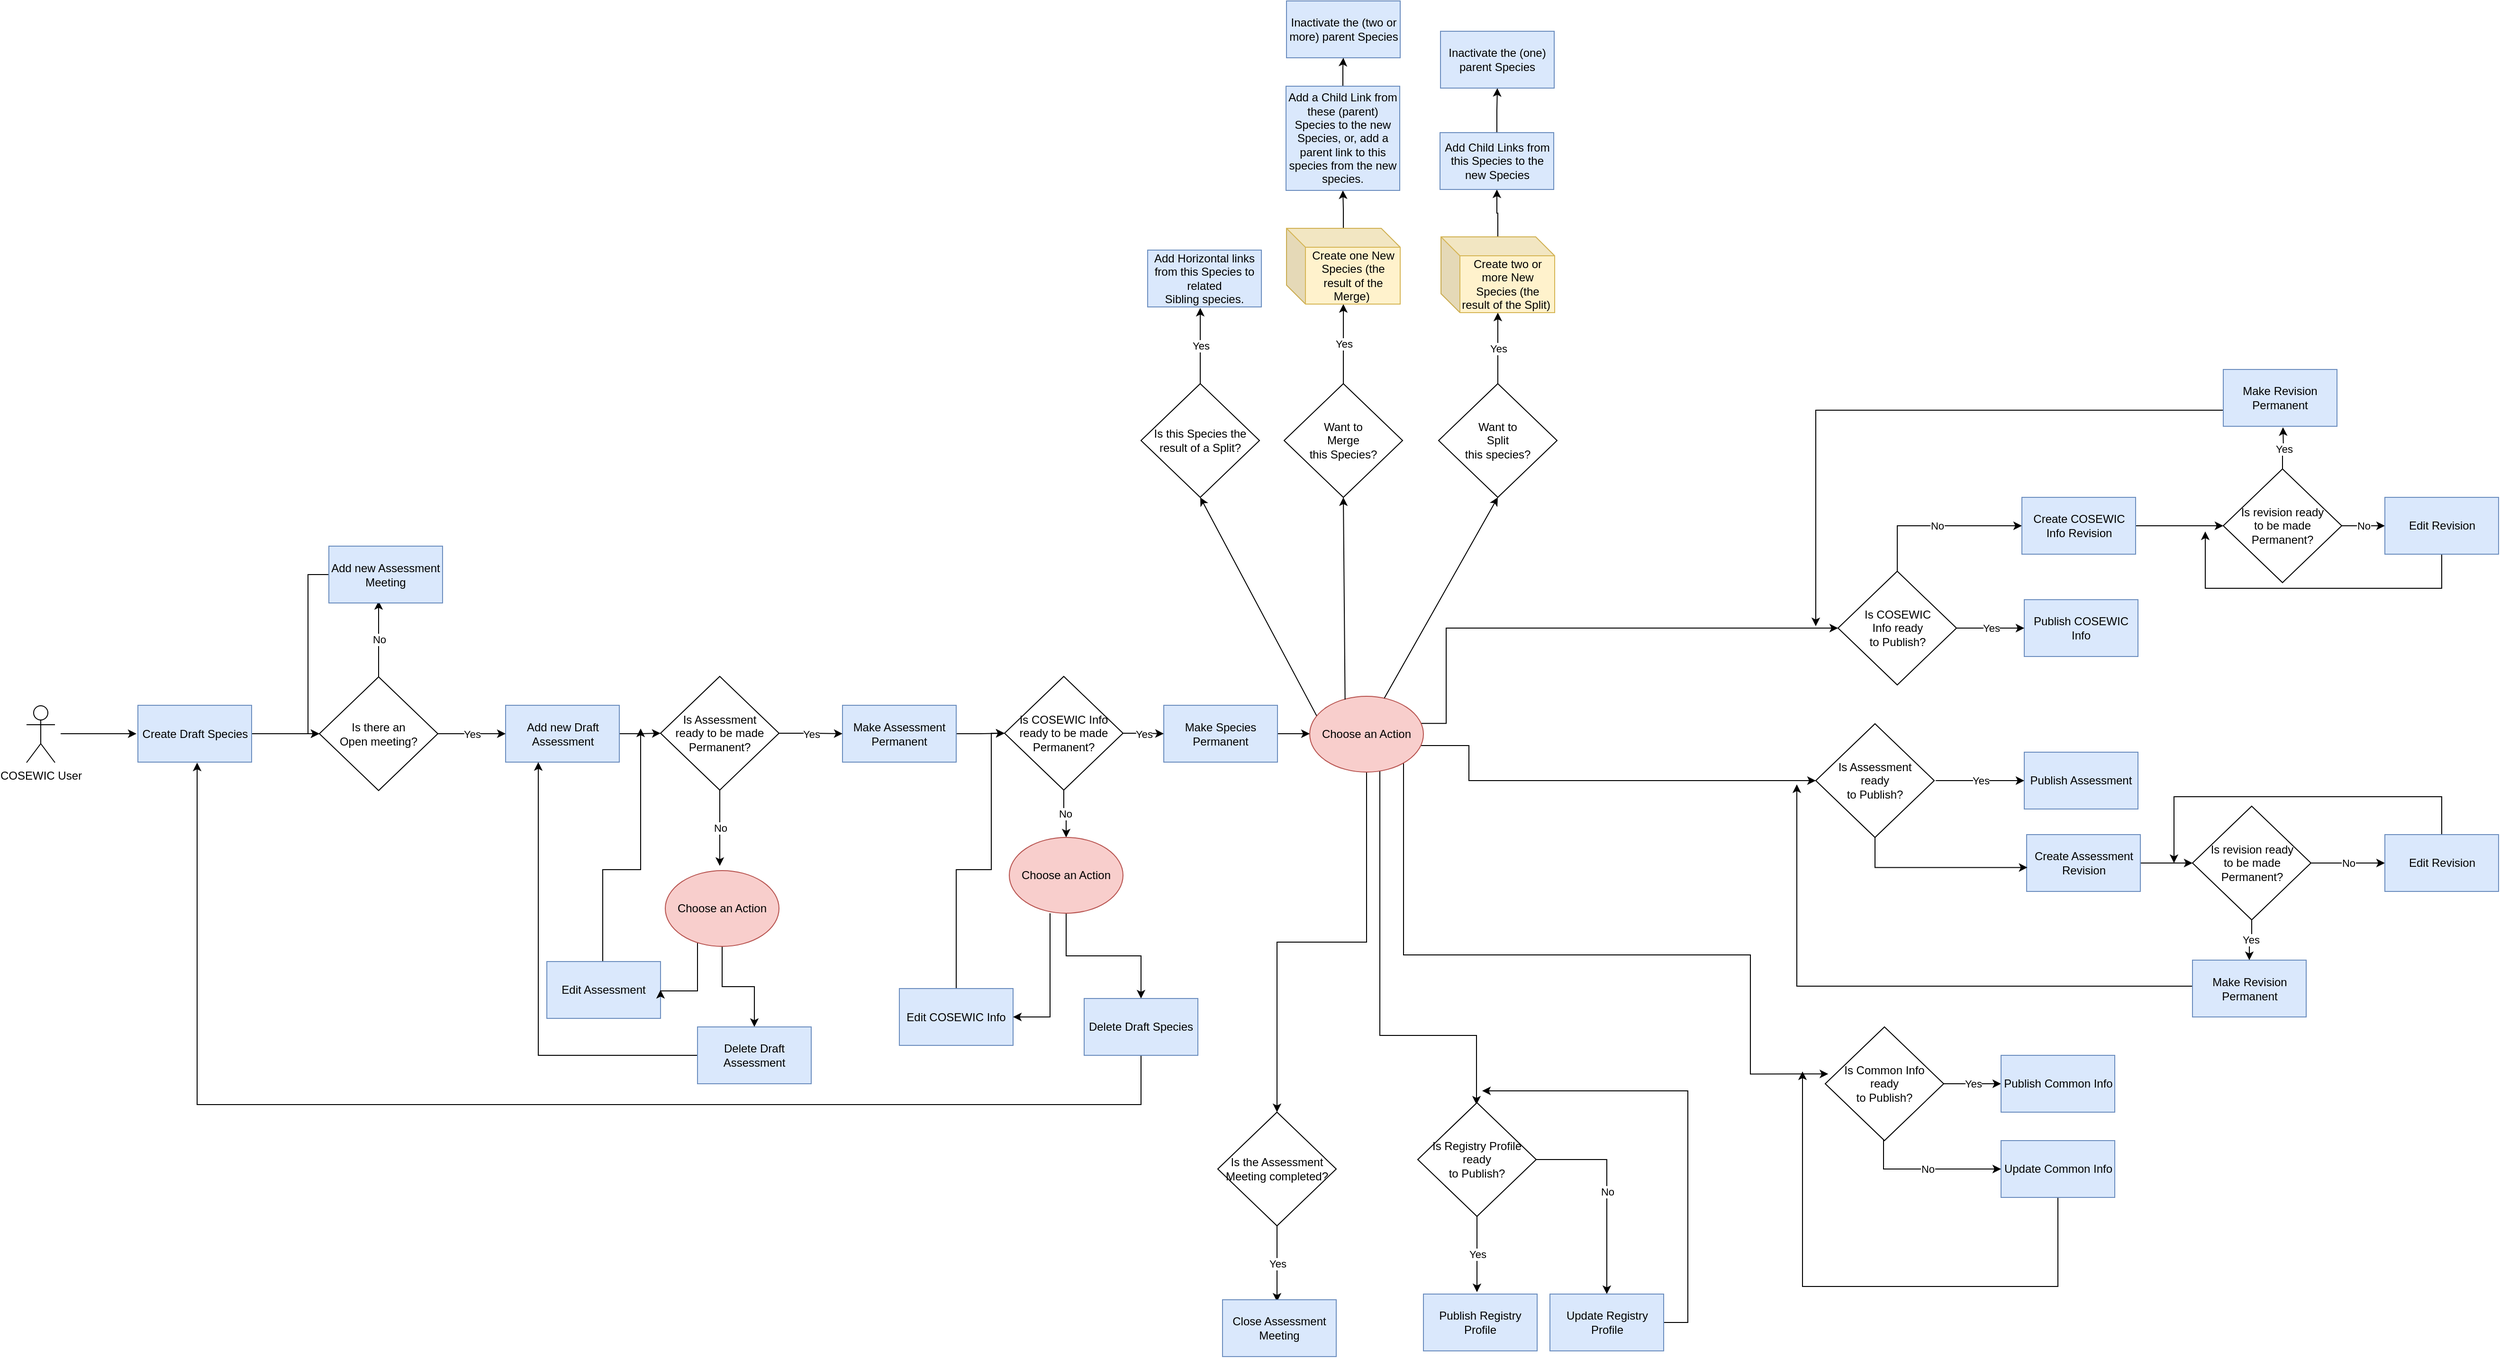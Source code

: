 <mxfile version="12.3.1" type="github" pages="3">
  <diagram name="COSEWIC" id="c7558073-3199-34d8-9f00-42111426c3f3">
    <mxGraphModel dx="4444" dy="1588" grid="1" gridSize="10" guides="1" tooltips="1" connect="1" arrows="1" fold="1" page="1" pageScale="1" pageWidth="1600" pageHeight="1200" background="none" math="0" shadow="0">
      <root>
        <mxCell id="0"/>
        <mxCell id="1" parent="0"/>
        <mxCell id="WwuJ3jNGOPKnRlUZL0jA-12" value="" style="edgeStyle=orthogonalEdgeStyle;rounded=0;orthogonalLoop=1;jettySize=auto;html=1;" parent="1" edge="1">
          <mxGeometry relative="1" as="geometry">
            <mxPoint x="-1452" y="1013.5" as="sourcePoint"/>
            <mxPoint x="-1372" y="1013.5" as="targetPoint"/>
          </mxGeometry>
        </mxCell>
        <mxCell id="WwuJ3jNGOPKnRlUZL0jA-26" value="" style="edgeStyle=orthogonalEdgeStyle;rounded=0;orthogonalLoop=1;jettySize=auto;html=1;" parent="1" source="WwuJ3jNGOPKnRlUZL0jA-14" target="WwuJ3jNGOPKnRlUZL0jA-25" edge="1">
          <mxGeometry relative="1" as="geometry"/>
        </mxCell>
        <mxCell id="WwuJ3jNGOPKnRlUZL0jA-14" value="Create Draft Species" style="rounded=0;whiteSpace=wrap;html=1;fillColor=#dae8fc;strokeColor=#6c8ebf;" parent="1" vertex="1">
          <mxGeometry x="-1370.5" y="983.5" width="120" height="60" as="geometry"/>
        </mxCell>
        <mxCell id="ZXBc8UasPS0uCbpXYorS-26" value="" style="edgeStyle=orthogonalEdgeStyle;rounded=0;orthogonalLoop=1;jettySize=auto;html=1;" parent="1" source="WwuJ3jNGOPKnRlUZL0jA-16" target="ZXBc8UasPS0uCbpXYorS-25" edge="1">
          <mxGeometry relative="1" as="geometry"/>
        </mxCell>
        <mxCell id="WwuJ3jNGOPKnRlUZL0jA-16" value="Add new Draft Assessment" style="rounded=0;whiteSpace=wrap;html=1;fillColor=#dae8fc;strokeColor=#6c8ebf;" parent="1" vertex="1">
          <mxGeometry x="-982.5" y="983.5" width="120" height="60" as="geometry"/>
        </mxCell>
        <mxCell id="WwuJ3jNGOPKnRlUZL0jA-32" value="" style="edgeStyle=orthogonalEdgeStyle;rounded=0;orthogonalLoop=1;jettySize=auto;html=1;exitX=0.583;exitY=0.276;exitDx=0;exitDy=0;exitPerimeter=0;" parent="1" target="WwuJ3jNGOPKnRlUZL0jA-31" edge="1">
          <mxGeometry relative="1" as="geometry">
            <mxPoint x="-54.588" y="1002.647" as="sourcePoint"/>
            <Array as="points">
              <mxPoint x="10" y="1003"/>
              <mxPoint x="10" y="902"/>
            </Array>
          </mxGeometry>
        </mxCell>
        <mxCell id="WwuJ3jNGOPKnRlUZL0jA-60" value="" style="edgeStyle=orthogonalEdgeStyle;rounded=0;orthogonalLoop=1;jettySize=auto;html=1;entryX=0;entryY=0.5;entryDx=0;entryDy=0;exitX=0.918;exitY=0.524;exitDx=0;exitDy=0;exitPerimeter=0;" parent="1" target="WwuJ3jNGOPKnRlUZL0jA-54" edge="1">
          <mxGeometry relative="1" as="geometry">
            <mxPoint x="-22.824" y="1027.353" as="sourcePoint"/>
            <mxPoint x="-238" y="998.5" as="targetPoint"/>
            <Array as="points">
              <mxPoint x="-23" y="1026"/>
              <mxPoint x="34" y="1026"/>
              <mxPoint x="34" y="1063"/>
            </Array>
          </mxGeometry>
        </mxCell>
        <mxCell id="WwuJ3jNGOPKnRlUZL0jA-68" value="" style="edgeStyle=orthogonalEdgeStyle;rounded=0;orthogonalLoop=1;jettySize=auto;html=1;exitX=0.817;exitY=0.864;exitDx=0;exitDy=0;exitPerimeter=0;entryX=0.025;entryY=0.414;entryDx=0;entryDy=0;entryPerimeter=0;" parent="1" source="bXLVbo697JFJodXMGoPI-9" target="WwuJ3jNGOPKnRlUZL0jA-67" edge="1">
          <mxGeometry relative="1" as="geometry">
            <mxPoint x="-69.167" y="1043.5" as="sourcePoint"/>
            <mxPoint x="146" y="1332" as="targetPoint"/>
            <Array as="points">
              <mxPoint x="-37" y="1042"/>
              <mxPoint x="-35" y="1042"/>
              <mxPoint x="-35" y="1247"/>
              <mxPoint x="331" y="1247"/>
              <mxPoint x="331" y="1373"/>
            </Array>
          </mxGeometry>
        </mxCell>
        <mxCell id="ZXBc8UasPS0uCbpXYorS-34" value="" style="edgeStyle=orthogonalEdgeStyle;rounded=0;orthogonalLoop=1;jettySize=auto;html=1;" parent="1" source="WwuJ3jNGOPKnRlUZL0jA-18" target="ZXBc8UasPS0uCbpXYorS-33" edge="1">
          <mxGeometry relative="1" as="geometry"/>
        </mxCell>
        <mxCell id="WwuJ3jNGOPKnRlUZL0jA-18" value="Make Assessment Permanent" style="rounded=0;whiteSpace=wrap;html=1;fillColor=#dae8fc;strokeColor=#6c8ebf;" parent="1" vertex="1">
          <mxGeometry x="-627" y="983.5" width="120" height="60" as="geometry"/>
        </mxCell>
        <mxCell id="WwuJ3jNGOPKnRlUZL0jA-23" value="Publish COSEWIC Info" style="rounded=0;whiteSpace=wrap;html=1;fillColor=#dae8fc;strokeColor=#6c8ebf;" parent="1" vertex="1">
          <mxGeometry x="620" y="872" width="120" height="60" as="geometry"/>
        </mxCell>
        <mxCell id="WwuJ3jNGOPKnRlUZL0jA-27" value="Yes" style="edgeStyle=orthogonalEdgeStyle;rounded=0;orthogonalLoop=1;jettySize=auto;html=1;" parent="1" source="WwuJ3jNGOPKnRlUZL0jA-25" target="WwuJ3jNGOPKnRlUZL0jA-16" edge="1">
          <mxGeometry relative="1" as="geometry"/>
        </mxCell>
        <mxCell id="WwuJ3jNGOPKnRlUZL0jA-29" value="No" style="edgeStyle=orthogonalEdgeStyle;rounded=0;orthogonalLoop=1;jettySize=auto;html=1;" parent="1" source="WwuJ3jNGOPKnRlUZL0jA-25" edge="1">
          <mxGeometry relative="1" as="geometry">
            <mxPoint x="-1116.5" y="873.5" as="targetPoint"/>
          </mxGeometry>
        </mxCell>
        <mxCell id="WwuJ3jNGOPKnRlUZL0jA-25" value="Is there an &lt;br&gt;Open meeting?" style="rhombus;whiteSpace=wrap;html=1;" parent="1" vertex="1">
          <mxGeometry x="-1179" y="953.5" width="125" height="120" as="geometry"/>
        </mxCell>
        <mxCell id="bXLVbo697JFJodXMGoPI-2" value="" style="edgeStyle=orthogonalEdgeStyle;rounded=0;orthogonalLoop=1;jettySize=auto;html=1;entryX=0;entryY=0.5;entryDx=0;entryDy=0;" parent="1" source="WwuJ3jNGOPKnRlUZL0jA-30" target="WwuJ3jNGOPKnRlUZL0jA-25" edge="1">
          <mxGeometry relative="1" as="geometry">
            <mxPoint x="-1191" y="1020" as="targetPoint"/>
            <Array as="points">
              <mxPoint x="-1191" y="846"/>
              <mxPoint x="-1191" y="1014"/>
            </Array>
          </mxGeometry>
        </mxCell>
        <mxCell id="WwuJ3jNGOPKnRlUZL0jA-30" value="Add new Assessment Meeting" style="rounded=0;whiteSpace=wrap;html=1;fillColor=#dae8fc;strokeColor=#6c8ebf;" parent="1" vertex="1">
          <mxGeometry x="-1169" y="815.5" width="120" height="60" as="geometry"/>
        </mxCell>
        <mxCell id="WwuJ3jNGOPKnRlUZL0jA-33" value="Yes" style="edgeStyle=orthogonalEdgeStyle;rounded=0;orthogonalLoop=1;jettySize=auto;html=1;" parent="1" source="WwuJ3jNGOPKnRlUZL0jA-31" target="WwuJ3jNGOPKnRlUZL0jA-23" edge="1">
          <mxGeometry relative="1" as="geometry"/>
        </mxCell>
        <mxCell id="ZXBc8UasPS0uCbpXYorS-8" value="No" style="edgeStyle=orthogonalEdgeStyle;rounded=0;orthogonalLoop=1;jettySize=auto;html=1;exitX=0.5;exitY=0;exitDx=0;exitDy=0;" parent="1" source="WwuJ3jNGOPKnRlUZL0jA-31" target="WwuJ3jNGOPKnRlUZL0jA-36" edge="1">
          <mxGeometry relative="1" as="geometry">
            <Array as="points">
              <mxPoint x="486" y="794"/>
            </Array>
          </mxGeometry>
        </mxCell>
        <mxCell id="WwuJ3jNGOPKnRlUZL0jA-31" value="Is COSEWIC &lt;br&gt;Info&amp;nbsp;ready &lt;br&gt;to Publish?" style="rhombus;whiteSpace=wrap;html=1;" parent="1" vertex="1">
          <mxGeometry x="423.5" y="842" width="125" height="120" as="geometry"/>
        </mxCell>
        <mxCell id="ZXBc8UasPS0uCbpXYorS-12" value="" style="edgeStyle=orthogonalEdgeStyle;rounded=0;orthogonalLoop=1;jettySize=auto;html=1;entryX=0;entryY=0.5;entryDx=0;entryDy=0;" parent="1" source="WwuJ3jNGOPKnRlUZL0jA-36" edge="1" target="ZXBc8UasPS0uCbpXYorS-76">
          <mxGeometry relative="1" as="geometry">
            <mxPoint x="797.5" y="840" as="targetPoint"/>
          </mxGeometry>
        </mxCell>
        <mxCell id="WwuJ3jNGOPKnRlUZL0jA-36" value="Create COSEWIC Info Revision" style="rounded=0;whiteSpace=wrap;html=1;fillColor=#dae8fc;strokeColor=#6c8ebf;" parent="1" vertex="1">
          <mxGeometry x="617.5" y="764" width="120" height="60" as="geometry"/>
        </mxCell>
        <mxCell id="ZXBc8UasPS0uCbpXYorS-10" value="" style="edgeStyle=orthogonalEdgeStyle;rounded=0;orthogonalLoop=1;jettySize=auto;html=1;" parent="1" source="WwuJ3jNGOPKnRlUZL0jA-42" edge="1">
          <mxGeometry relative="1" as="geometry">
            <mxPoint x="400" y="900" as="targetPoint"/>
            <Array as="points">
              <mxPoint x="400" y="672"/>
            </Array>
          </mxGeometry>
        </mxCell>
        <mxCell id="WwuJ3jNGOPKnRlUZL0jA-42" value="Make Revision Permanent" style="rounded=0;whiteSpace=wrap;html=1;fillColor=#dae8fc;strokeColor=#6c8ebf;" parent="1" vertex="1">
          <mxGeometry x="830" y="629" width="120" height="60" as="geometry"/>
        </mxCell>
        <mxCell id="ZXBc8UasPS0uCbpXYorS-84" value="" style="edgeStyle=orthogonalEdgeStyle;rounded=0;orthogonalLoop=1;jettySize=auto;html=1;" parent="1" source="WwuJ3jNGOPKnRlUZL0jA-45" target="ZXBc8UasPS0uCbpXYorS-83" edge="1">
          <mxGeometry relative="1" as="geometry"/>
        </mxCell>
        <mxCell id="WwuJ3jNGOPKnRlUZL0jA-45" value="Create Assessment Revision" style="rounded=0;whiteSpace=wrap;html=1;fillColor=#dae8fc;strokeColor=#6c8ebf;" parent="1" vertex="1">
          <mxGeometry x="622.5" y="1120" width="120" height="60" as="geometry"/>
        </mxCell>
        <mxCell id="ZXBc8UasPS0uCbpXYorS-89" value="" style="edgeStyle=orthogonalEdgeStyle;rounded=0;orthogonalLoop=1;jettySize=auto;html=1;exitX=0;exitY=0.5;exitDx=0;exitDy=0;" parent="1" source="WwuJ3jNGOPKnRlUZL0jA-47" edge="1">
          <mxGeometry relative="1" as="geometry">
            <mxPoint x="432" y="1253" as="sourcePoint"/>
            <mxPoint x="380" y="1067" as="targetPoint"/>
            <Array as="points">
              <mxPoint x="798" y="1280"/>
              <mxPoint x="380" y="1280"/>
            </Array>
          </mxGeometry>
        </mxCell>
        <mxCell id="WwuJ3jNGOPKnRlUZL0jA-47" value="Make Revision Permanent" style="rounded=0;whiteSpace=wrap;html=1;fillColor=#dae8fc;strokeColor=#6c8ebf;" parent="1" vertex="1">
          <mxGeometry x="797.5" y="1252.5" width="120" height="60" as="geometry"/>
        </mxCell>
        <mxCell id="n475BT7gWCOV-XphNk7p-2" value="" style="edgeStyle=orthogonalEdgeStyle;rounded=0;orthogonalLoop=1;jettySize=auto;html=1;entryX=0.007;entryY=0.579;entryDx=0;entryDy=0;entryPerimeter=0;exitX=0.5;exitY=1;exitDx=0;exitDy=0;" edge="1" parent="1" source="WwuJ3jNGOPKnRlUZL0jA-54" target="WwuJ3jNGOPKnRlUZL0jA-45">
          <mxGeometry relative="1" as="geometry">
            <mxPoint x="462.5" y="1203" as="targetPoint"/>
          </mxGeometry>
        </mxCell>
        <mxCell id="WwuJ3jNGOPKnRlUZL0jA-54" value="Is Assessment &lt;br&gt;ready &lt;br&gt;to Publish?" style="rhombus;whiteSpace=wrap;html=1;" parent="1" vertex="1">
          <mxGeometry x="400" y="1003" width="125" height="120" as="geometry"/>
        </mxCell>
        <mxCell id="WwuJ3jNGOPKnRlUZL0jA-55" value="Publish Assessment" style="rounded=0;whiteSpace=wrap;html=1;fillColor=#dae8fc;strokeColor=#6c8ebf;" parent="1" vertex="1">
          <mxGeometry x="620" y="1033" width="120" height="60" as="geometry"/>
        </mxCell>
        <mxCell id="WwuJ3jNGOPKnRlUZL0jA-56" value="Yes" style="edgeStyle=orthogonalEdgeStyle;rounded=0;orthogonalLoop=1;jettySize=auto;html=1;" parent="1" target="WwuJ3jNGOPKnRlUZL0jA-55" edge="1">
          <mxGeometry relative="1" as="geometry">
            <mxPoint x="526.5" y="1063" as="sourcePoint"/>
            <Array as="points">
              <mxPoint x="600" y="1063"/>
              <mxPoint x="600" y="1063"/>
            </Array>
          </mxGeometry>
        </mxCell>
        <mxCell id="ZXBc8UasPS0uCbpXYorS-20" value="Yes" style="edgeStyle=orthogonalEdgeStyle;rounded=0;orthogonalLoop=1;jettySize=auto;html=1;entryX=0;entryY=0.5;entryDx=0;entryDy=0;" parent="1" source="WwuJ3jNGOPKnRlUZL0jA-67" target="WwuJ3jNGOPKnRlUZL0jA-76" edge="1">
          <mxGeometry relative="1" as="geometry">
            <mxPoint x="615" y="1383" as="targetPoint"/>
          </mxGeometry>
        </mxCell>
        <mxCell id="WwuJ3jNGOPKnRlUZL0jA-67" value="Is Common Info&lt;br&gt;ready &lt;br&gt;to Publish?" style="rhombus;whiteSpace=wrap;html=1;" parent="1" vertex="1">
          <mxGeometry x="410" y="1323" width="125" height="120" as="geometry"/>
        </mxCell>
        <mxCell id="ZXBc8UasPS0uCbpXYorS-96" value="" style="edgeStyle=orthogonalEdgeStyle;rounded=0;orthogonalLoop=1;jettySize=auto;html=1;exitX=0.5;exitY=1;exitDx=0;exitDy=0;" parent="1" source="WwuJ3jNGOPKnRlUZL0jA-71" edge="1">
          <mxGeometry relative="1" as="geometry">
            <mxPoint x="386" y="1370" as="targetPoint"/>
            <Array as="points">
              <mxPoint x="655" y="1597"/>
              <mxPoint x="386" y="1597"/>
            </Array>
          </mxGeometry>
        </mxCell>
        <mxCell id="WwuJ3jNGOPKnRlUZL0jA-71" value="Update Common Info" style="rounded=0;whiteSpace=wrap;html=1;fillColor=#dae8fc;strokeColor=#6c8ebf;" parent="1" vertex="1">
          <mxGeometry x="595.5" y="1443" width="120" height="60" as="geometry"/>
        </mxCell>
        <mxCell id="WwuJ3jNGOPKnRlUZL0jA-75" value="No" style="edgeStyle=orthogonalEdgeStyle;rounded=0;orthogonalLoop=1;jettySize=auto;html=1;exitX=0.5;exitY=1;exitDx=0;exitDy=0;entryX=0;entryY=0.5;entryDx=0;entryDy=0;" parent="1" source="WwuJ3jNGOPKnRlUZL0jA-67" target="WwuJ3jNGOPKnRlUZL0jA-71" edge="1">
          <mxGeometry relative="1" as="geometry">
            <mxPoint x="264" y="1386.5" as="sourcePoint"/>
            <mxPoint x="682" y="1414" as="targetPoint"/>
            <Array as="points">
              <mxPoint x="471.5" y="1473.5"/>
            </Array>
          </mxGeometry>
        </mxCell>
        <mxCell id="WwuJ3jNGOPKnRlUZL0jA-76" value="Publish Common Info" style="rounded=0;whiteSpace=wrap;html=1;fillColor=#dae8fc;strokeColor=#6c8ebf;" parent="1" vertex="1">
          <mxGeometry x="595.5" y="1353" width="120" height="60" as="geometry"/>
        </mxCell>
        <mxCell id="bXLVbo697JFJodXMGoPI-35" value="Yes" style="edgeStyle=orthogonalEdgeStyle;rounded=0;orthogonalLoop=1;jettySize=auto;html=1;" parent="1" source="bXLVbo697JFJodXMGoPI-3" target="bXLVbo697JFJodXMGoPI-34" edge="1">
          <mxGeometry relative="1" as="geometry"/>
        </mxCell>
        <mxCell id="bXLVbo697JFJodXMGoPI-3" value="Want to &lt;br&gt;Merge &lt;br&gt;this Species?" style="rhombus;whiteSpace=wrap;html=1;" parent="1" vertex="1">
          <mxGeometry x="-161" y="644" width="125" height="120" as="geometry"/>
        </mxCell>
        <mxCell id="bXLVbo697JFJodXMGoPI-20" value="Yes" style="edgeStyle=orthogonalEdgeStyle;rounded=0;orthogonalLoop=1;jettySize=auto;html=1;" parent="1" source="bXLVbo697JFJodXMGoPI-5" target="bXLVbo697JFJodXMGoPI-21" edge="1">
          <mxGeometry relative="1" as="geometry">
            <mxPoint x="606" y="540.0" as="targetPoint"/>
          </mxGeometry>
        </mxCell>
        <mxCell id="bXLVbo697JFJodXMGoPI-5" value="Want to &lt;br&gt;Split &lt;br&gt;this species?" style="rhombus;whiteSpace=wrap;html=1;" parent="1" vertex="1">
          <mxGeometry x="2" y="644" width="125" height="120" as="geometry"/>
        </mxCell>
        <mxCell id="ZXBc8UasPS0uCbpXYorS-66" value="" style="edgeStyle=orthogonalEdgeStyle;rounded=0;orthogonalLoop=1;jettySize=auto;html=1;entryX=0.5;entryY=0;entryDx=0;entryDy=0;" parent="1" source="bXLVbo697JFJodXMGoPI-9" target="ZXBc8UasPS0uCbpXYorS-64" edge="1">
          <mxGeometry relative="1" as="geometry">
            <mxPoint x="-74.0" y="1134" as="targetPoint"/>
          </mxGeometry>
        </mxCell>
        <mxCell id="ZXBc8UasPS0uCbpXYorS-98" value="" style="edgeStyle=orthogonalEdgeStyle;rounded=0;orthogonalLoop=1;jettySize=auto;html=1;" parent="1" source="bXLVbo697JFJodXMGoPI-9" edge="1">
          <mxGeometry relative="1" as="geometry">
            <mxPoint x="42" y="1405" as="targetPoint"/>
            <Array as="points">
              <mxPoint x="-60" y="1332"/>
              <mxPoint x="42" y="1332"/>
            </Array>
          </mxGeometry>
        </mxCell>
        <mxCell id="bXLVbo697JFJodXMGoPI-9" value="Choose an Action" style="ellipse;whiteSpace=wrap;html=1;fillColor=#f8cecc;strokeColor=#b85450;" parent="1" vertex="1">
          <mxGeometry x="-134" y="974" width="120" height="80" as="geometry"/>
        </mxCell>
        <mxCell id="bXLVbo697JFJodXMGoPI-18" value="" style="edgeStyle=orthogonalEdgeStyle;rounded=0;orthogonalLoop=1;jettySize=auto;html=1;" parent="1" source="bXLVbo697JFJodXMGoPI-17" target="bXLVbo697JFJodXMGoPI-9" edge="1">
          <mxGeometry relative="1" as="geometry">
            <Array as="points">
              <mxPoint x="-138" y="1014"/>
              <mxPoint x="-138" y="1014"/>
            </Array>
          </mxGeometry>
        </mxCell>
        <mxCell id="bXLVbo697JFJodXMGoPI-17" value="Make Species Permanent" style="rounded=0;whiteSpace=wrap;html=1;fillColor=#dae8fc;strokeColor=#6c8ebf;" parent="1" vertex="1">
          <mxGeometry x="-288" y="983.5" width="120" height="60" as="geometry"/>
        </mxCell>
        <mxCell id="bXLVbo697JFJodXMGoPI-23" value="" style="edgeStyle=orthogonalEdgeStyle;rounded=0;orthogonalLoop=1;jettySize=auto;html=1;entryX=0.5;entryY=1;entryDx=0;entryDy=0;" parent="1" source="bXLVbo697JFJodXMGoPI-21" target="bXLVbo697JFJodXMGoPI-29" edge="1">
          <mxGeometry relative="1" as="geometry">
            <mxPoint x="107" y="460" as="targetPoint"/>
            <Array as="points">
              <mxPoint x="65" y="464"/>
            </Array>
          </mxGeometry>
        </mxCell>
        <mxCell id="bXLVbo697JFJodXMGoPI-21" value="Create two or more New Species (the result of the Split)&amp;nbsp;" style="shape=cube;whiteSpace=wrap;html=1;boundedLbl=1;backgroundOutline=1;darkOpacity=0.05;darkOpacity2=0.1;fillColor=#fff2cc;strokeColor=#d6b656;" parent="1" vertex="1">
          <mxGeometry x="4.5" y="489" width="120" height="80" as="geometry"/>
        </mxCell>
        <mxCell id="ZXBc8UasPS0uCbpXYorS-7" value="" style="edgeStyle=orthogonalEdgeStyle;rounded=0;orthogonalLoop=1;jettySize=auto;html=1;" parent="1" source="bXLVbo697JFJodXMGoPI-29" target="bXLVbo697JFJodXMGoPI-39" edge="1">
          <mxGeometry relative="1" as="geometry"/>
        </mxCell>
        <mxCell id="bXLVbo697JFJodXMGoPI-29" value="Add Child Links from this Species to the new Species" style="rounded=0;whiteSpace=wrap;html=1;fillColor=#dae8fc;strokeColor=#6c8ebf;" parent="1" vertex="1">
          <mxGeometry x="3.5" y="379" width="120" height="60" as="geometry"/>
        </mxCell>
        <mxCell id="bXLVbo697JFJodXMGoPI-32" value="Inactivate the (two or more) parent Species" style="rounded=0;whiteSpace=wrap;html=1;fillColor=#dae8fc;strokeColor=#6c8ebf;" parent="1" vertex="1">
          <mxGeometry x="-158.5" y="240" width="120" height="60" as="geometry"/>
        </mxCell>
        <mxCell id="ZXBc8UasPS0uCbpXYorS-4" value="" style="edgeStyle=orthogonalEdgeStyle;rounded=0;orthogonalLoop=1;jettySize=auto;html=1;" parent="1" source="bXLVbo697JFJodXMGoPI-34" target="bXLVbo697JFJodXMGoPI-37" edge="1">
          <mxGeometry relative="1" as="geometry"/>
        </mxCell>
        <mxCell id="bXLVbo697JFJodXMGoPI-34" value="Create one New Species (the result of the Merge)&amp;nbsp;" style="shape=cube;whiteSpace=wrap;html=1;boundedLbl=1;backgroundOutline=1;darkOpacity=0.05;darkOpacity2=0.1;fillColor=#fff2cc;strokeColor=#d6b656;" parent="1" vertex="1">
          <mxGeometry x="-158.5" y="480" width="120" height="80" as="geometry"/>
        </mxCell>
        <mxCell id="ZXBc8UasPS0uCbpXYorS-6" value="" style="edgeStyle=orthogonalEdgeStyle;rounded=0;orthogonalLoop=1;jettySize=auto;html=1;" parent="1" source="bXLVbo697JFJodXMGoPI-37" target="bXLVbo697JFJodXMGoPI-32" edge="1">
          <mxGeometry relative="1" as="geometry">
            <mxPoint x="-99.0" y="279" as="targetPoint"/>
          </mxGeometry>
        </mxCell>
        <mxCell id="bXLVbo697JFJodXMGoPI-37" value="Add a Child Link from these (parent) Species to the new Species, or, add a parent link to this species from the new species." style="rounded=0;whiteSpace=wrap;html=1;fillColor=#dae8fc;strokeColor=#6c8ebf;" parent="1" vertex="1">
          <mxGeometry x="-159" y="330" width="120" height="110" as="geometry"/>
        </mxCell>
        <mxCell id="bXLVbo697JFJodXMGoPI-39" value="Inactivate the (one) parent Species" style="rounded=0;whiteSpace=wrap;html=1;fillColor=#dae8fc;strokeColor=#6c8ebf;" parent="1" vertex="1">
          <mxGeometry x="4" y="272" width="120" height="60" as="geometry"/>
        </mxCell>
        <mxCell id="ZXBc8UasPS0uCbpXYorS-1" value="COSEWIC User" style="shape=umlActor;verticalLabelPosition=bottom;labelBackgroundColor=#ffffff;verticalAlign=top;html=1;" parent="1" vertex="1">
          <mxGeometry x="-1488" y="984" width="30" height="60" as="geometry"/>
        </mxCell>
        <mxCell id="ZXBc8UasPS0uCbpXYorS-3" value="" style="endArrow=classic;html=1;entryX=0.5;entryY=1;entryDx=0;entryDy=0;exitX=0.311;exitY=0.043;exitDx=0;exitDy=0;exitPerimeter=0;" parent="1" source="bXLVbo697JFJodXMGoPI-9" target="bXLVbo697JFJodXMGoPI-3" edge="1">
          <mxGeometry width="50" height="50" relative="1" as="geometry">
            <mxPoint x="-111" y="976" as="sourcePoint"/>
            <mxPoint x="-88" y="924" as="targetPoint"/>
          </mxGeometry>
        </mxCell>
        <mxCell id="ZXBc8UasPS0uCbpXYorS-27" value="Yes" style="edgeStyle=orthogonalEdgeStyle;rounded=0;orthogonalLoop=1;jettySize=auto;html=1;" parent="1" source="ZXBc8UasPS0uCbpXYorS-25" target="WwuJ3jNGOPKnRlUZL0jA-18" edge="1">
          <mxGeometry relative="1" as="geometry"/>
        </mxCell>
        <mxCell id="ZXBc8UasPS0uCbpXYorS-29" value="No" style="edgeStyle=orthogonalEdgeStyle;rounded=0;orthogonalLoop=1;jettySize=auto;html=1;" parent="1" source="ZXBc8UasPS0uCbpXYorS-25" edge="1">
          <mxGeometry relative="1" as="geometry">
            <mxPoint x="-756.5" y="1153" as="targetPoint"/>
          </mxGeometry>
        </mxCell>
        <mxCell id="ZXBc8UasPS0uCbpXYorS-25" value="Is Assessment&lt;br&gt;ready to be made &lt;br&gt;Permanent?" style="rhombus;whiteSpace=wrap;html=1;" parent="1" vertex="1">
          <mxGeometry x="-819" y="953" width="125" height="120" as="geometry"/>
        </mxCell>
        <mxCell id="ZXBc8UasPS0uCbpXYorS-32" value="" style="edgeStyle=orthogonalEdgeStyle;rounded=0;orthogonalLoop=1;jettySize=auto;html=1;" parent="1" source="ZXBc8UasPS0uCbpXYorS-30" edge="1">
          <mxGeometry relative="1" as="geometry">
            <mxPoint x="-840" y="1008" as="targetPoint"/>
            <Array as="points">
              <mxPoint x="-880" y="1157"/>
              <mxPoint x="-840" y="1157"/>
            </Array>
          </mxGeometry>
        </mxCell>
        <mxCell id="ZXBc8UasPS0uCbpXYorS-30" value="Edit Assessment" style="rounded=0;whiteSpace=wrap;html=1;fillColor=#dae8fc;strokeColor=#6c8ebf;" parent="1" vertex="1">
          <mxGeometry x="-939" y="1254" width="120" height="60" as="geometry"/>
        </mxCell>
        <mxCell id="ZXBc8UasPS0uCbpXYorS-35" value="Yes" style="edgeStyle=orthogonalEdgeStyle;rounded=0;orthogonalLoop=1;jettySize=auto;html=1;" parent="1" source="ZXBc8UasPS0uCbpXYorS-33" target="bXLVbo697JFJodXMGoPI-17" edge="1">
          <mxGeometry relative="1" as="geometry"/>
        </mxCell>
        <mxCell id="ZXBc8UasPS0uCbpXYorS-39" value="No" style="edgeStyle=orthogonalEdgeStyle;rounded=0;orthogonalLoop=1;jettySize=auto;html=1;entryX=0.5;entryY=0;entryDx=0;entryDy=0;" parent="1" source="ZXBc8UasPS0uCbpXYorS-33" target="ZXBc8UasPS0uCbpXYorS-54" edge="1">
          <mxGeometry relative="1" as="geometry">
            <mxPoint x="-380" y="1110" as="targetPoint"/>
          </mxGeometry>
        </mxCell>
        <mxCell id="ZXBc8UasPS0uCbpXYorS-33" value="Is COSEWIC Info&lt;br&gt;ready to be made &lt;br&gt;Permanent?" style="rhombus;whiteSpace=wrap;html=1;" parent="1" vertex="1">
          <mxGeometry x="-456" y="953" width="125" height="120" as="geometry"/>
        </mxCell>
        <mxCell id="ZXBc8UasPS0uCbpXYorS-44" value="" style="edgeStyle=orthogonalEdgeStyle;rounded=0;orthogonalLoop=1;jettySize=auto;html=1;exitX=0.5;exitY=0;exitDx=0;exitDy=0;entryX=0;entryY=0.5;entryDx=0;entryDy=0;" parent="1" source="ZXBc8UasPS0uCbpXYorS-40" target="ZXBc8UasPS0uCbpXYorS-33" edge="1">
          <mxGeometry relative="1" as="geometry">
            <mxPoint x="-470" y="1272" as="sourcePoint"/>
            <mxPoint x="-469" y="1040" as="targetPoint"/>
            <Array as="points">
              <mxPoint x="-507" y="1157"/>
              <mxPoint x="-470" y="1157"/>
              <mxPoint x="-470" y="1013"/>
            </Array>
          </mxGeometry>
        </mxCell>
        <mxCell id="ZXBc8UasPS0uCbpXYorS-40" value="Edit COSEWIC Info" style="rounded=0;whiteSpace=wrap;html=1;fillColor=#dae8fc;strokeColor=#6c8ebf;" parent="1" vertex="1">
          <mxGeometry x="-567" y="1282.5" width="120" height="60" as="geometry"/>
        </mxCell>
        <mxCell id="ZXBc8UasPS0uCbpXYorS-48" value="" style="edgeStyle=orthogonalEdgeStyle;rounded=0;orthogonalLoop=1;jettySize=auto;html=1;entryX=1;entryY=0.5;entryDx=0;entryDy=0;" parent="1" source="ZXBc8UasPS0uCbpXYorS-45" target="ZXBc8UasPS0uCbpXYorS-30" edge="1">
          <mxGeometry relative="1" as="geometry">
            <mxPoint x="-754" y="1318" as="targetPoint"/>
            <Array as="points">
              <mxPoint x="-780" y="1285"/>
            </Array>
          </mxGeometry>
        </mxCell>
        <mxCell id="ZXBc8UasPS0uCbpXYorS-50" value="" style="edgeStyle=orthogonalEdgeStyle;rounded=0;orthogonalLoop=1;jettySize=auto;html=1;entryX=0.5;entryY=0;entryDx=0;entryDy=0;" parent="1" source="ZXBc8UasPS0uCbpXYorS-45" target="ZXBc8UasPS0uCbpXYorS-51" edge="1">
          <mxGeometry relative="1" as="geometry">
            <mxPoint x="-754" y="1318" as="targetPoint"/>
          </mxGeometry>
        </mxCell>
        <mxCell id="ZXBc8UasPS0uCbpXYorS-45" value="Choose an Action" style="ellipse;whiteSpace=wrap;html=1;fillColor=#f8cecc;strokeColor=#b85450;" parent="1" vertex="1">
          <mxGeometry x="-814" y="1158" width="120" height="80" as="geometry"/>
        </mxCell>
        <mxCell id="ZXBc8UasPS0uCbpXYorS-53" value="" style="edgeStyle=orthogonalEdgeStyle;rounded=0;orthogonalLoop=1;jettySize=auto;html=1;" parent="1" source="ZXBc8UasPS0uCbpXYorS-51" target="WwuJ3jNGOPKnRlUZL0jA-16" edge="1">
          <mxGeometry relative="1" as="geometry">
            <mxPoint x="-984" y="1353" as="targetPoint"/>
            <Array as="points">
              <mxPoint x="-948" y="1353"/>
            </Array>
          </mxGeometry>
        </mxCell>
        <mxCell id="ZXBc8UasPS0uCbpXYorS-51" value="Delete Draft Assessment" style="rounded=0;whiteSpace=wrap;html=1;fillColor=#dae8fc;strokeColor=#6c8ebf;" parent="1" vertex="1">
          <mxGeometry x="-780" y="1323" width="120" height="60" as="geometry"/>
        </mxCell>
        <mxCell id="ZXBc8UasPS0uCbpXYorS-56" value="" style="edgeStyle=orthogonalEdgeStyle;rounded=0;orthogonalLoop=1;jettySize=auto;html=1;entryX=1;entryY=0.5;entryDx=0;entryDy=0;" parent="1" target="ZXBc8UasPS0uCbpXYorS-40" edge="1">
          <mxGeometry relative="1" as="geometry">
            <mxPoint x="-408" y="1203" as="sourcePoint"/>
            <mxPoint x="-391" y="1283" as="targetPoint"/>
            <Array as="points">
              <mxPoint x="-408" y="1203"/>
              <mxPoint x="-408" y="1313"/>
            </Array>
          </mxGeometry>
        </mxCell>
        <mxCell id="ZXBc8UasPS0uCbpXYorS-61" value="" style="edgeStyle=orthogonalEdgeStyle;rounded=0;orthogonalLoop=1;jettySize=auto;html=1;entryX=0.5;entryY=0;entryDx=0;entryDy=0;" parent="1" source="ZXBc8UasPS0uCbpXYorS-54" target="ZXBc8UasPS0uCbpXYorS-57" edge="1">
          <mxGeometry relative="1" as="geometry">
            <mxPoint x="-391" y="1283" as="targetPoint"/>
          </mxGeometry>
        </mxCell>
        <mxCell id="ZXBc8UasPS0uCbpXYorS-54" value="Choose an Action" style="ellipse;whiteSpace=wrap;html=1;fillColor=#f8cecc;strokeColor=#b85450;" parent="1" vertex="1">
          <mxGeometry x="-451" y="1123" width="120" height="80" as="geometry"/>
        </mxCell>
        <mxCell id="ZXBc8UasPS0uCbpXYorS-63" value="" style="edgeStyle=orthogonalEdgeStyle;rounded=0;orthogonalLoop=1;jettySize=auto;html=1;" parent="1" source="ZXBc8UasPS0uCbpXYorS-57" edge="1">
          <mxGeometry relative="1" as="geometry">
            <mxPoint x="-1308" y="1044" as="targetPoint"/>
            <Array as="points">
              <mxPoint x="-312" y="1405"/>
              <mxPoint x="-1308" y="1405"/>
            </Array>
          </mxGeometry>
        </mxCell>
        <mxCell id="ZXBc8UasPS0uCbpXYorS-57" value="Delete Draft Species" style="rounded=0;whiteSpace=wrap;html=1;fillColor=#dae8fc;strokeColor=#6c8ebf;" parent="1" vertex="1">
          <mxGeometry x="-372" y="1293" width="120" height="60" as="geometry"/>
        </mxCell>
        <mxCell id="ZXBc8UasPS0uCbpXYorS-68" value="Yes" style="edgeStyle=orthogonalEdgeStyle;rounded=0;orthogonalLoop=1;jettySize=auto;html=1;" parent="1" source="ZXBc8UasPS0uCbpXYorS-64" edge="1">
          <mxGeometry relative="1" as="geometry">
            <mxPoint x="-168.5" y="1613" as="targetPoint"/>
          </mxGeometry>
        </mxCell>
        <mxCell id="ZXBc8UasPS0uCbpXYorS-64" value="Is the Assessment &lt;br&gt;Meeting completed?" style="rhombus;whiteSpace=wrap;html=1;" parent="1" vertex="1">
          <mxGeometry x="-231" y="1413" width="125" height="120" as="geometry"/>
        </mxCell>
        <mxCell id="ZXBc8UasPS0uCbpXYorS-69" value="Close Assessment Meeting" style="rounded=0;whiteSpace=wrap;html=1;fillColor=#dae8fc;strokeColor=#6c8ebf;" parent="1" vertex="1">
          <mxGeometry x="-226" y="1611" width="120" height="60" as="geometry"/>
        </mxCell>
        <mxCell id="ZXBc8UasPS0uCbpXYorS-74" value="Yes" style="edgeStyle=orthogonalEdgeStyle;rounded=0;orthogonalLoop=1;jettySize=auto;html=1;" parent="1" source="ZXBc8UasPS0uCbpXYorS-70" edge="1">
          <mxGeometry relative="1" as="geometry">
            <mxPoint x="-249.5" y="564" as="targetPoint"/>
          </mxGeometry>
        </mxCell>
        <mxCell id="ZXBc8UasPS0uCbpXYorS-70" value="Is this Species the&lt;br&gt;result of a Split?" style="rhombus;whiteSpace=wrap;html=1;" parent="1" vertex="1">
          <mxGeometry x="-312" y="644" width="125" height="120" as="geometry"/>
        </mxCell>
        <mxCell id="ZXBc8UasPS0uCbpXYorS-71" value="" style="endArrow=classic;html=1;entryX=0.5;entryY=1;entryDx=0;entryDy=0;exitX=0.061;exitY=0.257;exitDx=0;exitDy=0;exitPerimeter=0;" parent="1" source="bXLVbo697JFJodXMGoPI-9" target="ZXBc8UasPS0uCbpXYorS-70" edge="1">
          <mxGeometry width="50" height="50" relative="1" as="geometry">
            <mxPoint x="-132" y="984" as="sourcePoint"/>
            <mxPoint x="-207.5" y="876" as="targetPoint"/>
          </mxGeometry>
        </mxCell>
        <mxCell id="ZXBc8UasPS0uCbpXYorS-72" value="" style="endArrow=classic;html=1;entryX=0.5;entryY=1;entryDx=0;entryDy=0;exitX=0.656;exitY=0.025;exitDx=0;exitDy=0;exitPerimeter=0;" parent="1" source="bXLVbo697JFJodXMGoPI-9" target="bXLVbo697JFJodXMGoPI-5" edge="1">
          <mxGeometry width="50" height="50" relative="1" as="geometry">
            <mxPoint x="-98.96" y="996" as="sourcePoint"/>
            <mxPoint x="-153.5" y="836" as="targetPoint"/>
          </mxGeometry>
        </mxCell>
        <mxCell id="ZXBc8UasPS0uCbpXYorS-75" value="Add Horizontal links from this Species to related &lt;br&gt;Sibling species." style="rounded=0;whiteSpace=wrap;html=1;fillColor=#dae8fc;strokeColor=#6c8ebf;" parent="1" vertex="1">
          <mxGeometry x="-305" y="503" width="120" height="60" as="geometry"/>
        </mxCell>
        <mxCell id="ZXBc8UasPS0uCbpXYorS-78" value="Yes" style="edgeStyle=orthogonalEdgeStyle;rounded=0;orthogonalLoop=1;jettySize=auto;html=1;" parent="1" source="ZXBc8UasPS0uCbpXYorS-76" edge="1">
          <mxGeometry relative="1" as="geometry">
            <mxPoint x="893" y="690" as="targetPoint"/>
          </mxGeometry>
        </mxCell>
        <mxCell id="ZXBc8UasPS0uCbpXYorS-80" value="No" style="edgeStyle=orthogonalEdgeStyle;rounded=0;orthogonalLoop=1;jettySize=auto;html=1;" parent="1" source="ZXBc8UasPS0uCbpXYorS-76" target="ZXBc8UasPS0uCbpXYorS-79" edge="1">
          <mxGeometry relative="1" as="geometry"/>
        </mxCell>
        <mxCell id="ZXBc8UasPS0uCbpXYorS-76" value="Is revision ready &lt;br&gt;to be made &lt;br&gt;Permanent?" style="rhombus;whiteSpace=wrap;html=1;" parent="1" vertex="1">
          <mxGeometry x="830" y="734" width="125" height="120" as="geometry"/>
        </mxCell>
        <mxCell id="ZXBc8UasPS0uCbpXYorS-82" value="" style="edgeStyle=orthogonalEdgeStyle;rounded=0;orthogonalLoop=1;jettySize=auto;html=1;" parent="1" source="ZXBc8UasPS0uCbpXYorS-79" edge="1">
          <mxGeometry relative="1" as="geometry">
            <mxPoint x="811" y="800" as="targetPoint"/>
            <Array as="points">
              <mxPoint x="1060" y="860"/>
              <mxPoint x="811" y="860"/>
            </Array>
          </mxGeometry>
        </mxCell>
        <mxCell id="ZXBc8UasPS0uCbpXYorS-79" value="Edit Revision" style="rounded=0;whiteSpace=wrap;html=1;fillColor=#dae8fc;strokeColor=#6c8ebf;" parent="1" vertex="1">
          <mxGeometry x="1000.5" y="764" width="120" height="60" as="geometry"/>
        </mxCell>
        <mxCell id="ZXBc8UasPS0uCbpXYorS-87" value="Yes" style="edgeStyle=orthogonalEdgeStyle;rounded=0;orthogonalLoop=1;jettySize=auto;html=1;" parent="1" source="ZXBc8UasPS0uCbpXYorS-83" target="WwuJ3jNGOPKnRlUZL0jA-47" edge="1">
          <mxGeometry relative="1" as="geometry"/>
        </mxCell>
        <mxCell id="ZXBc8UasPS0uCbpXYorS-91" value="No" style="edgeStyle=orthogonalEdgeStyle;rounded=0;orthogonalLoop=1;jettySize=auto;html=1;entryX=0;entryY=0.5;entryDx=0;entryDy=0;" parent="1" source="ZXBc8UasPS0uCbpXYorS-83" edge="1" target="ZXBc8UasPS0uCbpXYorS-92">
          <mxGeometry relative="1" as="geometry">
            <mxPoint x="980" y="1150" as="targetPoint"/>
          </mxGeometry>
        </mxCell>
        <mxCell id="ZXBc8UasPS0uCbpXYorS-83" value="Is revision ready &lt;br&gt;to be made &lt;br&gt;Permanent?" style="rhombus;whiteSpace=wrap;html=1;" parent="1" vertex="1">
          <mxGeometry x="797.5" y="1090" width="125" height="120" as="geometry"/>
        </mxCell>
        <mxCell id="ZXBc8UasPS0uCbpXYorS-94" value="" style="edgeStyle=orthogonalEdgeStyle;rounded=0;orthogonalLoop=1;jettySize=auto;html=1;" parent="1" source="ZXBc8UasPS0uCbpXYorS-92" edge="1">
          <mxGeometry relative="1" as="geometry">
            <mxPoint x="778" y="1150" as="targetPoint"/>
            <Array as="points">
              <mxPoint x="1060" y="1080"/>
              <mxPoint x="778" y="1080"/>
            </Array>
          </mxGeometry>
        </mxCell>
        <mxCell id="ZXBc8UasPS0uCbpXYorS-92" value="Edit Revision" style="rounded=0;whiteSpace=wrap;html=1;fillColor=#dae8fc;strokeColor=#6c8ebf;" parent="1" vertex="1">
          <mxGeometry x="1000.5" y="1120" width="120" height="60" as="geometry"/>
        </mxCell>
        <mxCell id="ZXBc8UasPS0uCbpXYorS-101" value="Yes" style="edgeStyle=orthogonalEdgeStyle;rounded=0;orthogonalLoop=1;jettySize=auto;html=1;" parent="1" source="ZXBc8UasPS0uCbpXYorS-99" edge="1">
          <mxGeometry relative="1" as="geometry">
            <mxPoint x="42.5" y="1603" as="targetPoint"/>
          </mxGeometry>
        </mxCell>
        <mxCell id="ZXBc8UasPS0uCbpXYorS-104" value="No" style="edgeStyle=orthogonalEdgeStyle;rounded=0;orthogonalLoop=1;jettySize=auto;html=1;entryX=0.5;entryY=0;entryDx=0;entryDy=0;" parent="1" source="ZXBc8UasPS0uCbpXYorS-99" target="ZXBc8UasPS0uCbpXYorS-105" edge="1">
          <mxGeometry relative="1" as="geometry">
            <mxPoint x="185" y="1463" as="targetPoint"/>
          </mxGeometry>
        </mxCell>
        <mxCell id="ZXBc8UasPS0uCbpXYorS-99" value="Is Registry Profile ready &lt;br&gt;to Publish?" style="rhombus;whiteSpace=wrap;html=1;" parent="1" vertex="1">
          <mxGeometry x="-20" y="1403" width="125" height="120" as="geometry"/>
        </mxCell>
        <mxCell id="ZXBc8UasPS0uCbpXYorS-102" value="Publish Registry Profile" style="rounded=0;whiteSpace=wrap;html=1;fillColor=#dae8fc;strokeColor=#6c8ebf;" parent="1" vertex="1">
          <mxGeometry x="-14" y="1605" width="120" height="60" as="geometry"/>
        </mxCell>
        <mxCell id="ZXBc8UasPS0uCbpXYorS-109" value="" style="edgeStyle=orthogonalEdgeStyle;rounded=0;orthogonalLoop=1;jettySize=auto;html=1;" parent="1" source="ZXBc8UasPS0uCbpXYorS-105" edge="1">
          <mxGeometry relative="1" as="geometry">
            <mxPoint x="48" y="1390.5" as="targetPoint"/>
            <Array as="points">
              <mxPoint x="265" y="1635.5"/>
              <mxPoint x="265" y="1390.5"/>
              <mxPoint x="48" y="1390.5"/>
            </Array>
          </mxGeometry>
        </mxCell>
        <mxCell id="ZXBc8UasPS0uCbpXYorS-105" value="Update Registry Profile" style="rounded=0;whiteSpace=wrap;html=1;fillColor=#dae8fc;strokeColor=#6c8ebf;" parent="1" vertex="1">
          <mxGeometry x="119.5" y="1605" width="120" height="60" as="geometry"/>
        </mxCell>
      </root>
    </mxGraphModel>
  </diagram>
  <diagram id="lJH7baFMqrjpQk1pO1QK" name="Legal">
    <mxGraphModel dx="1662" dy="-328" grid="1" gridSize="10" guides="1" tooltips="1" connect="1" arrows="1" fold="1" page="1" pageScale="1" pageWidth="850" pageHeight="1100" math="0" shadow="0">
      <root>
        <mxCell id="sG5WXCXuaxqM1jDxq3Vn-0"/>
        <mxCell id="sG5WXCXuaxqM1jDxq3Vn-1" parent="sG5WXCXuaxqM1jDxq3Vn-0"/>
        <mxCell id="EmyC3s5vsCz51bt7Yhnj-0" value="" style="endArrow=classic;html=1;" parent="sG5WXCXuaxqM1jDxq3Vn-1" edge="1">
          <mxGeometry width="50" height="50" relative="1" as="geometry">
            <mxPoint x="492" y="1661.5" as="sourcePoint"/>
            <mxPoint x="532" y="1661.5" as="targetPoint"/>
          </mxGeometry>
        </mxCell>
        <mxCell id="EmyC3s5vsCz51bt7Yhnj-1" value="" style="edgeStyle=orthogonalEdgeStyle;rounded=0;orthogonalLoop=1;jettySize=auto;html=1;" parent="sG5WXCXuaxqM1jDxq3Vn-1" source="EmyC3s5vsCz51bt7Yhnj-2" target="EmyC3s5vsCz51bt7Yhnj-3" edge="1">
          <mxGeometry relative="1" as="geometry"/>
        </mxCell>
        <mxCell id="EmyC3s5vsCz51bt7Yhnj-2" value="Legal User" style="rounded=1;whiteSpace=wrap;html=1;" parent="sG5WXCXuaxqM1jDxq3Vn-1" vertex="1">
          <mxGeometry x="372" y="1631.5" width="120" height="60" as="geometry"/>
        </mxCell>
        <mxCell id="EmyC3s5vsCz51bt7Yhnj-3" value="Search Species" style="whiteSpace=wrap;html=1;aspect=fixed;fillColor=#dae8fc;strokeColor=#6c8ebf;" parent="sG5WXCXuaxqM1jDxq3Vn-1" vertex="1">
          <mxGeometry x="532" y="1616.5" width="90" height="90" as="geometry"/>
        </mxCell>
        <mxCell id="EmyC3s5vsCz51bt7Yhnj-4" value="View Permanent Species &lt;br&gt;(Legal Info)" style="whiteSpace=wrap;html=1;aspect=fixed;fillColor=#dae8fc;strokeColor=#6c8ebf;" parent="sG5WXCXuaxqM1jDxq3Vn-1" vertex="1">
          <mxGeometry x="848" y="1706.5" width="90" height="90" as="geometry"/>
        </mxCell>
        <mxCell id="EmyC3s5vsCz51bt7Yhnj-5" value="Create Revision of Legal Info" style="whiteSpace=wrap;html=1;aspect=fixed;fillColor=#dae8fc;strokeColor=#6c8ebf;" parent="sG5WXCXuaxqM1jDxq3Vn-1" vertex="1">
          <mxGeometry x="1132" y="1631.5" width="90" height="90" as="geometry"/>
        </mxCell>
        <mxCell id="EmyC3s5vsCz51bt7Yhnj-6" value="Make Revision Permanent" style="whiteSpace=wrap;html=1;aspect=fixed;fillColor=#dae8fc;strokeColor=#6c8ebf;" parent="sG5WXCXuaxqM1jDxq3Vn-1" vertex="1">
          <mxGeometry x="1272" y="1631.5" width="90" height="90" as="geometry"/>
        </mxCell>
        <mxCell id="EmyC3s5vsCz51bt7Yhnj-7" value="" style="endArrow=classic;html=1;exitX=1;exitY=0.5;exitDx=0;exitDy=0;" parent="sG5WXCXuaxqM1jDxq3Vn-1" edge="1">
          <mxGeometry width="50" height="50" relative="1" as="geometry">
            <mxPoint x="1222" y="1672.5" as="sourcePoint"/>
            <mxPoint x="1272" y="1672.5" as="targetPoint"/>
          </mxGeometry>
        </mxCell>
        <mxCell id="EmyC3s5vsCz51bt7Yhnj-8" value="Discard Revision" style="whiteSpace=wrap;html=1;aspect=fixed;fillColor=#dae8fc;strokeColor=#6c8ebf;" parent="sG5WXCXuaxqM1jDxq3Vn-1" vertex="1">
          <mxGeometry x="1127" y="1767.5" width="90" height="90" as="geometry"/>
        </mxCell>
        <mxCell id="EmyC3s5vsCz51bt7Yhnj-9" value="" style="endArrow=classic;html=1;" parent="sG5WXCXuaxqM1jDxq3Vn-1" edge="1">
          <mxGeometry width="50" height="50" relative="1" as="geometry">
            <mxPoint x="1172" y="1720.5" as="sourcePoint"/>
            <mxPoint x="1172" y="1765.5" as="targetPoint"/>
          </mxGeometry>
        </mxCell>
        <mxCell id="EmyC3s5vsCz51bt7Yhnj-10" value="Create Draft Emergency Species" style="whiteSpace=wrap;html=1;aspect=fixed;fillColor=#dae8fc;strokeColor=#6c8ebf;" parent="sG5WXCXuaxqM1jDxq3Vn-1" vertex="1">
          <mxGeometry x="507" y="1825.5" width="90" height="90" as="geometry"/>
        </mxCell>
        <mxCell id="EmyC3s5vsCz51bt7Yhnj-11" value="Make Species Permanent" style="whiteSpace=wrap;html=1;aspect=fixed;fillColor=#dae8fc;strokeColor=#6c8ebf;" parent="sG5WXCXuaxqM1jDxq3Vn-1" vertex="1">
          <mxGeometry x="644.5" y="1825.5" width="90" height="90" as="geometry"/>
        </mxCell>
        <mxCell id="EmyC3s5vsCz51bt7Yhnj-12" value="" style="endArrow=classic;html=1;exitX=1;exitY=0.5;exitDx=0;exitDy=0;" parent="sG5WXCXuaxqM1jDxq3Vn-1" edge="1">
          <mxGeometry width="50" height="50" relative="1" as="geometry">
            <mxPoint x="594.5" y="1866.5" as="sourcePoint"/>
            <mxPoint x="644.5" y="1866.5" as="targetPoint"/>
          </mxGeometry>
        </mxCell>
        <mxCell id="EmyC3s5vsCz51bt7Yhnj-13" value="" style="endArrow=classic;html=1;entryX=0;entryY=0.75;entryDx=0;entryDy=0;" parent="sG5WXCXuaxqM1jDxq3Vn-1" target="EmyC3s5vsCz51bt7Yhnj-5" edge="1">
          <mxGeometry width="50" height="50" relative="1" as="geometry">
            <mxPoint x="944" y="1733.5" as="sourcePoint"/>
            <mxPoint x="432" y="1885.5" as="targetPoint"/>
          </mxGeometry>
        </mxCell>
        <mxCell id="EmyC3s5vsCz51bt7Yhnj-14" value="Add Listing Process" style="whiteSpace=wrap;html=1;aspect=fixed;fillColor=#dae8fc;strokeColor=#6c8ebf;" parent="sG5WXCXuaxqM1jDxq3Vn-1" vertex="1">
          <mxGeometry x="1122" y="1875.5" width="90" height="90" as="geometry"/>
        </mxCell>
        <mxCell id="EmyC3s5vsCz51bt7Yhnj-15" value="" style="endArrow=classic;html=1;entryX=0;entryY=0.5;entryDx=0;entryDy=0;exitX=1;exitY=0.75;exitDx=0;exitDy=0;" parent="sG5WXCXuaxqM1jDxq3Vn-1" source="EmyC3s5vsCz51bt7Yhnj-4" target="EmyC3s5vsCz51bt7Yhnj-14" edge="1">
          <mxGeometry width="50" height="50" relative="1" as="geometry">
            <mxPoint x="1002" y="1885.5" as="sourcePoint"/>
            <mxPoint x="1142" y="1709" as="targetPoint"/>
          </mxGeometry>
        </mxCell>
        <mxCell id="EmyC3s5vsCz51bt7Yhnj-16" value="" style="endArrow=classic;html=1;entryX=0;entryY=0.5;entryDx=0;entryDy=0;" parent="sG5WXCXuaxqM1jDxq3Vn-1" target="EmyC3s5vsCz51bt7Yhnj-4" edge="1">
          <mxGeometry width="50" height="50" relative="1" as="geometry">
            <mxPoint x="734.5" y="1870.5" as="sourcePoint"/>
            <mxPoint x="784.5" y="1820.5" as="targetPoint"/>
          </mxGeometry>
        </mxCell>
        <mxCell id="EmyC3s5vsCz51bt7Yhnj-17" value="" style="endArrow=classic;html=1;exitX=1;exitY=0.5;exitDx=0;exitDy=0;" parent="sG5WXCXuaxqM1jDxq3Vn-1" source="EmyC3s5vsCz51bt7Yhnj-3" target="EmyC3s5vsCz51bt7Yhnj-4" edge="1">
          <mxGeometry width="50" height="50" relative="1" as="geometry">
            <mxPoint x="722.04" y="1652.49" as="sourcePoint"/>
            <mxPoint x="821.01" y="1871.54" as="targetPoint"/>
          </mxGeometry>
        </mxCell>
        <mxCell id="EmyC3s5vsCz51bt7Yhnj-18" value="" style="endArrow=classic;html=1;exitX=1;exitY=0.5;exitDx=0;exitDy=0;entryX=-0.032;entryY=0.398;entryDx=0;entryDy=0;entryPerimeter=0;" parent="sG5WXCXuaxqM1jDxq3Vn-1" target="EmyC3s5vsCz51bt7Yhnj-10" edge="1">
          <mxGeometry width="50" height="50" relative="1" as="geometry">
            <mxPoint x="437" y="1691.5" as="sourcePoint"/>
            <mxPoint x="663" y="1766.555" as="targetPoint"/>
          </mxGeometry>
        </mxCell>
      </root>
    </mxGraphModel>
  </diagram>
  <diagram id="acxWV6VYzEaFI3lThUTg" name="Draft_Flow">
    <mxGraphModel dx="3262" dy="1972" grid="1" gridSize="10" guides="1" tooltips="1" connect="1" arrows="1" fold="1" page="1" pageScale="1" pageWidth="1600" pageHeight="1200" math="0" shadow="0">
      <root>
        <mxCell id="eDMDReFZTY4oZH7QNW2Y-0"/>
        <mxCell id="eDMDReFZTY4oZH7QNW2Y-1" parent="eDMDReFZTY4oZH7QNW2Y-0"/>
        <mxCell id="eDMDReFZTY4oZH7QNW2Y-2" value="New&amp;nbsp;" style="rhombus;html=1;align=center;whiteSpace=wrap;comic=1;strokeWidth=2;fontFamily=Comic Sans MS;fontStyle=1;" parent="eDMDReFZTY4oZH7QNW2Y-1" vertex="1">
          <mxGeometry x="-936" y="-844" width="84" height="101" as="geometry"/>
        </mxCell>
        <mxCell id="eDMDReFZTY4oZH7QNW2Y-3" value="Assessment&lt;br&gt;Permanent" style="rhombus;html=1;align=center;whiteSpace=wrap;comic=1;strokeWidth=2;fontFamily=Comic Sans MS;fontStyle=1;" parent="eDMDReFZTY4oZH7QNW2Y-1" vertex="1">
          <mxGeometry x="-315" y="-839.5" width="100" height="100" as="geometry"/>
        </mxCell>
        <mxCell id="eDMDReFZTY4oZH7QNW2Y-4" value="Make Draft Species Permanent" style="whiteSpace=wrap;html=1;aspect=fixed;fillColor=#dae8fc;strokeColor=#6c8ebf;" parent="eDMDReFZTY4oZH7QNW2Y-1" vertex="1">
          <mxGeometry x="-728" y="-314" width="90" height="90" as="geometry"/>
        </mxCell>
        <mxCell id="eDMDReFZTY4oZH7QNW2Y-5" value="COSEWIC User" style="shape=umlActor;verticalLabelPosition=bottom;labelBackgroundColor=#ffffff;verticalAlign=top;html=1;" parent="eDMDReFZTY4oZH7QNW2Y-1" vertex="1">
          <mxGeometry x="-1202" y="-814.5" width="30" height="60" as="geometry"/>
        </mxCell>
        <mxCell id="eDMDReFZTY4oZH7QNW2Y-6" value="" style="endArrow=classic;html=1;" parent="eDMDReFZTY4oZH7QNW2Y-1" edge="1">
          <mxGeometry width="50" height="50" relative="1" as="geometry">
            <mxPoint x="-1017" y="-794.5" as="sourcePoint"/>
            <mxPoint x="-947" y="-794.5" as="targetPoint"/>
            <Array as="points">
              <mxPoint x="-957" y="-794.5"/>
            </Array>
          </mxGeometry>
        </mxCell>
        <mxCell id="eDMDReFZTY4oZH7QNW2Y-7" value="Yes" style="edgeStyle=orthogonalEdgeStyle;rounded=0;orthogonalLoop=1;jettySize=auto;html=1;" parent="eDMDReFZTY4oZH7QNW2Y-1" edge="1">
          <mxGeometry relative="1" as="geometry">
            <mxPoint x="-89.5" y="-790.5" as="targetPoint"/>
            <mxPoint x="-207" y="-790.5" as="sourcePoint"/>
          </mxGeometry>
        </mxCell>
        <mxCell id="eDMDReFZTY4oZH7QNW2Y-8" value="Create Species" style="whiteSpace=wrap;html=1;aspect=fixed;fillColor=#dae8fc;strokeColor=#6c8ebf;" parent="eDMDReFZTY4oZH7QNW2Y-1" vertex="1">
          <mxGeometry x="-1107" y="-831.5" width="90" height="90" as="geometry"/>
        </mxCell>
        <mxCell id="eDMDReFZTY4oZH7QNW2Y-9" value="Publish Assessment&amp;nbsp;" style="whiteSpace=wrap;html=1;aspect=fixed;fillColor=#dae8fc;strokeColor=#6c8ebf;" parent="eDMDReFZTY4oZH7QNW2Y-1" vertex="1">
          <mxGeometry x="-63" y="-839.5" width="90" height="90" as="geometry"/>
        </mxCell>
        <mxCell id="eDMDReFZTY4oZH7QNW2Y-10" value="" style="endArrow=classic;html=1;" parent="eDMDReFZTY4oZH7QNW2Y-1" edge="1">
          <mxGeometry width="50" height="50" relative="1" as="geometry">
            <mxPoint x="-1162" y="-794.5" as="sourcePoint"/>
            <mxPoint x="-1109" y="-794.5" as="targetPoint"/>
            <Array as="points">
              <mxPoint x="-1119" y="-794.5"/>
            </Array>
          </mxGeometry>
        </mxCell>
        <mxCell id="eDMDReFZTY4oZH7QNW2Y-11" value="Draft Created" style="whiteSpace=wrap;html=1;aspect=fixed;fillColor=#dae8fc;strokeColor=#6c8ebf;" parent="eDMDReFZTY4oZH7QNW2Y-1" vertex="1">
          <mxGeometry x="-735" y="-834.5" width="90" height="90" as="geometry"/>
        </mxCell>
        <mxCell id="eDMDReFZTY4oZH7QNW2Y-12" value="Revision Created" style="whiteSpace=wrap;html=1;aspect=fixed;fillColor=#dae8fc;strokeColor=#6c8ebf;" parent="eDMDReFZTY4oZH7QNW2Y-1" vertex="1">
          <mxGeometry x="-936" y="-492" width="90" height="90" as="geometry"/>
        </mxCell>
        <mxCell id="eDMDReFZTY4oZH7QNW2Y-13" value="Yes" style="endArrow=classic;html=1;" parent="eDMDReFZTY4oZH7QNW2Y-1" edge="1">
          <mxGeometry width="50" height="50" relative="1" as="geometry">
            <mxPoint x="-834" y="-797" as="sourcePoint"/>
            <mxPoint x="-747" y="-795.5" as="targetPoint"/>
            <Array as="points">
              <mxPoint x="-795" y="-796.5"/>
              <mxPoint x="-774" y="-797"/>
            </Array>
          </mxGeometry>
        </mxCell>
        <mxCell id="eDMDReFZTY4oZH7QNW2Y-14" value="Create Draft Assessment&amp;nbsp;" style="whiteSpace=wrap;html=1;aspect=fixed;fillColor=#dae8fc;strokeColor=#6c8ebf;" parent="eDMDReFZTY4oZH7QNW2Y-1" vertex="1">
          <mxGeometry x="-531" y="-831.5" width="90" height="90" as="geometry"/>
        </mxCell>
        <mxCell id="eDMDReFZTY4oZH7QNW2Y-15" value="" style="endArrow=classic;html=1;" parent="eDMDReFZTY4oZH7QNW2Y-1" edge="1">
          <mxGeometry width="50" height="50" relative="1" as="geometry">
            <mxPoint x="-627" y="-790" as="sourcePoint"/>
            <mxPoint x="-557" y="-790" as="targetPoint"/>
            <Array as="points">
              <mxPoint x="-567" y="-790"/>
            </Array>
          </mxGeometry>
        </mxCell>
        <mxCell id="eDMDReFZTY4oZH7QNW2Y-16" value="Species Permanent?" style="rhombus;html=1;align=center;whiteSpace=wrap;comic=1;strokeWidth=2;fontFamily=Comic Sans MS;fontStyle=1;" parent="eDMDReFZTY4oZH7QNW2Y-1" vertex="1">
          <mxGeometry x="-729.5" y="-497" width="100" height="100" as="geometry"/>
        </mxCell>
        <mxCell id="eDMDReFZTY4oZH7QNW2Y-17" value="Publish Species" style="whiteSpace=wrap;html=1;aspect=fixed;fillColor=#dae8fc;strokeColor=#6c8ebf;" parent="eDMDReFZTY4oZH7QNW2Y-1" vertex="1">
          <mxGeometry x="-276" y="-497" width="90" height="90" as="geometry"/>
        </mxCell>
        <mxCell id="eDMDReFZTY4oZH7QNW2Y-18" value="" style="endArrow=classic;html=1;" parent="eDMDReFZTY4oZH7QNW2Y-1" edge="1">
          <mxGeometry width="50" height="50" relative="1" as="geometry">
            <mxPoint x="-423" y="-795.5" as="sourcePoint"/>
            <mxPoint x="-353" y="-795.5" as="targetPoint"/>
            <Array as="points">
              <mxPoint x="-363" y="-795.5"/>
            </Array>
          </mxGeometry>
        </mxCell>
        <mxCell id="eDMDReFZTY4oZH7QNW2Y-19" value="" style="endArrow=classic;html=1;" parent="eDMDReFZTY4oZH7QNW2Y-1" edge="1">
          <mxGeometry width="50" height="50" relative="1" as="geometry">
            <mxPoint x="-827" y="-448" as="sourcePoint"/>
            <mxPoint x="-757" y="-448" as="targetPoint"/>
            <Array as="points">
              <mxPoint x="-767" y="-448"/>
            </Array>
          </mxGeometry>
        </mxCell>
        <mxCell id="eDMDReFZTY4oZH7QNW2Y-20" value="Yes" style="edgeStyle=orthogonalEdgeStyle;rounded=0;orthogonalLoop=1;jettySize=auto;html=1;" parent="eDMDReFZTY4oZH7QNW2Y-1" edge="1">
          <mxGeometry relative="1" as="geometry">
            <mxPoint x="-500.5" y="-448" as="targetPoint"/>
            <mxPoint x="-618" y="-448" as="sourcePoint"/>
          </mxGeometry>
        </mxCell>
        <mxCell id="eDMDReFZTY4oZH7QNW2Y-21" value="No" style="endArrow=none;html=1;exitX=0.4;exitY=0.011;exitDx=0;exitDy=0;exitPerimeter=0;" parent="eDMDReFZTY4oZH7QNW2Y-1" source="eDMDReFZTY4oZH7QNW2Y-4" edge="1">
          <mxGeometry width="50" height="50" relative="1" as="geometry">
            <mxPoint x="-718" y="-326" as="sourcePoint"/>
            <mxPoint x="-690" y="-386" as="targetPoint"/>
          </mxGeometry>
        </mxCell>
        <mxCell id="eDMDReFZTY4oZH7QNW2Y-22" value="Make Draft Assessment&lt;br&gt;Permanent" style="whiteSpace=wrap;html=1;aspect=fixed;fillColor=#dae8fc;strokeColor=#6c8ebf;" parent="eDMDReFZTY4oZH7QNW2Y-1" vertex="1">
          <mxGeometry x="-310" y="-658.5" width="90" height="90" as="geometry"/>
        </mxCell>
        <mxCell id="eDMDReFZTY4oZH7QNW2Y-23" value="No" style="endArrow=none;html=1;" parent="eDMDReFZTY4oZH7QNW2Y-1" edge="1">
          <mxGeometry width="50" height="50" relative="1" as="geometry">
            <mxPoint x="-265" y="-663.5" as="sourcePoint"/>
            <mxPoint x="-265" y="-739.5" as="targetPoint"/>
          </mxGeometry>
        </mxCell>
        <mxCell id="eDMDReFZTY4oZH7QNW2Y-24" value="No" style="endArrow=none;html=1;" parent="eDMDReFZTY4oZH7QNW2Y-1" edge="1">
          <mxGeometry width="50" height="50" relative="1" as="geometry">
            <mxPoint x="-896" y="-513" as="sourcePoint"/>
            <mxPoint x="-896" y="-739.5" as="targetPoint"/>
          </mxGeometry>
        </mxCell>
        <mxCell id="eDMDReFZTY4oZH7QNW2Y-25" value="" style="endArrow=classic;html=1;" parent="eDMDReFZTY4oZH7QNW2Y-1" edge="1">
          <mxGeometry width="50" height="50" relative="1" as="geometry">
            <mxPoint x="-688" y="-739.5" as="sourcePoint"/>
            <mxPoint x="-688.5" y="-523.5" as="targetPoint"/>
            <Array as="points">
              <mxPoint x="-688.5" y="-523.5"/>
            </Array>
          </mxGeometry>
        </mxCell>
        <mxCell id="eDMDReFZTY4oZH7QNW2Y-26" value="" style="endArrow=none;html=1;" parent="eDMDReFZTY4oZH7QNW2Y-1" edge="1">
          <mxGeometry width="50" height="50" relative="1" as="geometry">
            <mxPoint x="-1296" y="-456" as="sourcePoint"/>
            <mxPoint x="-939" y="-456" as="targetPoint"/>
          </mxGeometry>
        </mxCell>
        <mxCell id="eDMDReFZTY4oZH7QNW2Y-27" value="" style="endArrow=none;html=1;" parent="eDMDReFZTY4oZH7QNW2Y-1" edge="1">
          <mxGeometry width="50" height="50" relative="1" as="geometry">
            <mxPoint x="-1299" y="-452.5" as="sourcePoint"/>
            <mxPoint x="-1299" y="-876" as="targetPoint"/>
          </mxGeometry>
        </mxCell>
        <mxCell id="eDMDReFZTY4oZH7QNW2Y-28" value="" style="endArrow=none;html=1;" parent="eDMDReFZTY4oZH7QNW2Y-1" edge="1">
          <mxGeometry width="50" height="50" relative="1" as="geometry">
            <mxPoint x="-1299" y="-879.5" as="sourcePoint"/>
            <mxPoint x="-591" y="-879.5" as="targetPoint"/>
          </mxGeometry>
        </mxCell>
        <mxCell id="eDMDReFZTY4oZH7QNW2Y-29" value="" style="endArrow=classic;html=1;" parent="eDMDReFZTY4oZH7QNW2Y-1" edge="1">
          <mxGeometry width="50" height="50" relative="1" as="geometry">
            <mxPoint x="-591" y="-879.5" as="sourcePoint"/>
            <mxPoint x="-591" y="-795.5" as="targetPoint"/>
          </mxGeometry>
        </mxCell>
        <mxCell id="eDMDReFZTY4oZH7QNW2Y-30" value="Outside Assessment?" style="rhombus;html=1;align=center;whiteSpace=wrap;comic=1;strokeWidth=2;fontFamily=Comic Sans MS;fontStyle=1;" parent="eDMDReFZTY4oZH7QNW2Y-1" vertex="1">
          <mxGeometry x="-489" y="-497" width="96" height="100" as="geometry"/>
        </mxCell>
        <mxCell id="eDMDReFZTY4oZH7QNW2Y-31" value="Yes" style="edgeStyle=orthogonalEdgeStyle;rounded=0;orthogonalLoop=1;jettySize=auto;html=1;" parent="eDMDReFZTY4oZH7QNW2Y-1" edge="1">
          <mxGeometry relative="1" as="geometry">
            <mxPoint x="-281.5" y="-448" as="targetPoint"/>
            <mxPoint x="-396" y="-448" as="sourcePoint"/>
          </mxGeometry>
        </mxCell>
        <mxCell id="eDMDReFZTY4oZH7QNW2Y-32" value="No" style="endArrow=none;html=1;" parent="eDMDReFZTY4oZH7QNW2Y-1" edge="1">
          <mxGeometry width="50" height="50" relative="1" as="geometry">
            <mxPoint x="-444" y="-288" as="sourcePoint"/>
            <mxPoint x="-444" y="-396" as="targetPoint"/>
          </mxGeometry>
        </mxCell>
        <mxCell id="eDMDReFZTY4oZH7QNW2Y-33" value="" style="endArrow=none;html=1;" parent="eDMDReFZTY4oZH7QNW2Y-1" edge="1">
          <mxGeometry width="50" height="50" relative="1" as="geometry">
            <mxPoint x="-444" y="-288" as="sourcePoint"/>
            <mxPoint y="-288" as="targetPoint"/>
          </mxGeometry>
        </mxCell>
        <mxCell id="eDMDReFZTY4oZH7QNW2Y-34" value="" style="endArrow=classic;html=1;exitX=0.411;exitY=1.033;exitDx=0;exitDy=0;exitPerimeter=0;" parent="eDMDReFZTY4oZH7QNW2Y-1" source="eDMDReFZTY4oZH7QNW2Y-17" edge="1">
          <mxGeometry width="50" height="50" relative="1" as="geometry">
            <mxPoint x="-231" y="-396" as="sourcePoint"/>
            <mxPoint x="-240" y="-288" as="targetPoint"/>
          </mxGeometry>
        </mxCell>
        <mxCell id="eDMDReFZTY4oZH7QNW2Y-35" value="" style="endArrow=classic;html=1;entryX=0.75;entryY=1;entryDx=0;entryDy=0;" parent="eDMDReFZTY4oZH7QNW2Y-1" target="eDMDReFZTY4oZH7QNW2Y-9" edge="1">
          <mxGeometry width="50" height="50" relative="1" as="geometry">
            <mxPoint x="5" y="-288" as="sourcePoint"/>
            <mxPoint x="50" y="-588" as="targetPoint"/>
          </mxGeometry>
        </mxCell>
      </root>
    </mxGraphModel>
  </diagram>
</mxfile>
